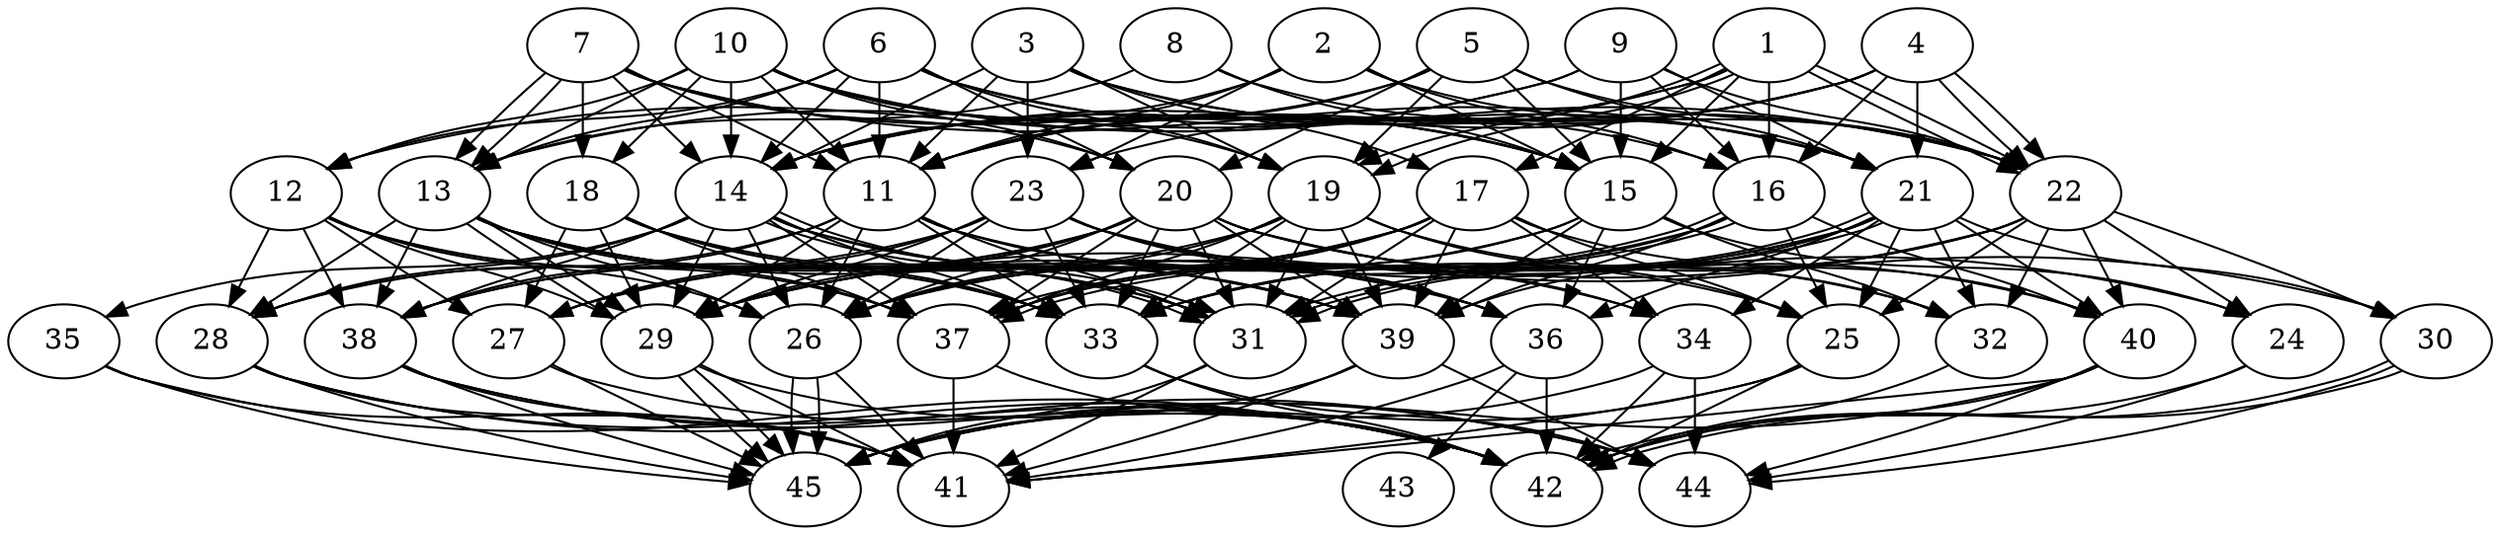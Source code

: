 // DAG automatically generated by daggen at Thu Oct  3 14:07:24 2019
// ./daggen --dot -n 45 --ccr 0.4 --fat 0.7 --regular 0.7 --density 0.9 --mindata 5242880 --maxdata 52428800 
digraph G {
  1 [size="36807680", alpha="0.02", expect_size="14723072"] 
  1 -> 11 [size ="14723072"]
  1 -> 14 [size ="14723072"]
  1 -> 15 [size ="14723072"]
  1 -> 16 [size ="14723072"]
  1 -> 17 [size ="14723072"]
  1 -> 19 [size ="14723072"]
  1 -> 19 [size ="14723072"]
  1 -> 22 [size ="14723072"]
  1 -> 22 [size ="14723072"]
  2 [size="99678720", alpha="0.10", expect_size="39871488"] 
  2 -> 11 [size ="39871488"]
  2 -> 14 [size ="39871488"]
  2 -> 15 [size ="39871488"]
  2 -> 16 [size ="39871488"]
  2 -> 22 [size ="39871488"]
  2 -> 23 [size ="39871488"]
  3 [size="118466560", alpha="0.20", expect_size="47386624"] 
  3 -> 11 [size ="47386624"]
  3 -> 14 [size ="47386624"]
  3 -> 16 [size ="47386624"]
  3 -> 17 [size ="47386624"]
  3 -> 19 [size ="47386624"]
  3 -> 22 [size ="47386624"]
  3 -> 23 [size ="47386624"]
  4 [size="22983680", alpha="0.16", expect_size="9193472"] 
  4 -> 11 [size ="9193472"]
  4 -> 14 [size ="9193472"]
  4 -> 16 [size ="9193472"]
  4 -> 21 [size ="9193472"]
  4 -> 22 [size ="9193472"]
  4 -> 22 [size ="9193472"]
  4 -> 23 [size ="9193472"]
  5 [size="117862400", alpha="0.10", expect_size="47144960"] 
  5 -> 11 [size ="47144960"]
  5 -> 14 [size ="47144960"]
  5 -> 15 [size ="47144960"]
  5 -> 19 [size ="47144960"]
  5 -> 20 [size ="47144960"]
  5 -> 21 [size ="47144960"]
  5 -> 22 [size ="47144960"]
  6 [size="54246400", alpha="0.05", expect_size="21698560"] 
  6 -> 11 [size ="21698560"]
  6 -> 12 [size ="21698560"]
  6 -> 13 [size ="21698560"]
  6 -> 14 [size ="21698560"]
  6 -> 15 [size ="21698560"]
  6 -> 19 [size ="21698560"]
  6 -> 20 [size ="21698560"]
  6 -> 21 [size ="21698560"]
  7 [size="117442560", alpha="0.15", expect_size="46977024"] 
  7 -> 11 [size ="46977024"]
  7 -> 13 [size ="46977024"]
  7 -> 13 [size ="46977024"]
  7 -> 14 [size ="46977024"]
  7 -> 15 [size ="46977024"]
  7 -> 18 [size ="46977024"]
  7 -> 20 [size ="46977024"]
  7 -> 21 [size ="46977024"]
  8 [size="67696640", alpha="0.11", expect_size="27078656"] 
  8 -> 13 [size ="27078656"]
  8 -> 15 [size ="27078656"]
  8 -> 21 [size ="27078656"]
  9 [size="101447680", alpha="0.10", expect_size="40579072"] 
  9 -> 12 [size ="40579072"]
  9 -> 13 [size ="40579072"]
  9 -> 15 [size ="40579072"]
  9 -> 16 [size ="40579072"]
  9 -> 21 [size ="40579072"]
  9 -> 22 [size ="40579072"]
  10 [size="117245440", alpha="0.09", expect_size="46898176"] 
  10 -> 11 [size ="46898176"]
  10 -> 12 [size ="46898176"]
  10 -> 13 [size ="46898176"]
  10 -> 14 [size ="46898176"]
  10 -> 15 [size ="46898176"]
  10 -> 18 [size ="46898176"]
  10 -> 19 [size ="46898176"]
  10 -> 20 [size ="46898176"]
  10 -> 22 [size ="46898176"]
  11 [size="89405440", alpha="0.04", expect_size="35762176"] 
  11 -> 25 [size ="35762176"]
  11 -> 26 [size ="35762176"]
  11 -> 28 [size ="35762176"]
  11 -> 29 [size ="35762176"]
  11 -> 31 [size ="35762176"]
  11 -> 33 [size ="35762176"]
  11 -> 36 [size ="35762176"]
  11 -> 38 [size ="35762176"]
  12 [size="102287360", alpha="0.09", expect_size="40914944"] 
  12 -> 26 [size ="40914944"]
  12 -> 27 [size ="40914944"]
  12 -> 28 [size ="40914944"]
  12 -> 29 [size ="40914944"]
  12 -> 33 [size ="40914944"]
  12 -> 37 [size ="40914944"]
  12 -> 38 [size ="40914944"]
  13 [size="44285440", alpha="0.17", expect_size="17714176"] 
  13 -> 26 [size ="17714176"]
  13 -> 28 [size ="17714176"]
  13 -> 29 [size ="17714176"]
  13 -> 29 [size ="17714176"]
  13 -> 31 [size ="17714176"]
  13 -> 33 [size ="17714176"]
  13 -> 36 [size ="17714176"]
  13 -> 37 [size ="17714176"]
  13 -> 38 [size ="17714176"]
  13 -> 39 [size ="17714176"]
  14 [size="42949120", alpha="0.06", expect_size="17179648"] 
  14 -> 26 [size ="17179648"]
  14 -> 28 [size ="17179648"]
  14 -> 29 [size ="17179648"]
  14 -> 31 [size ="17179648"]
  14 -> 31 [size ="17179648"]
  14 -> 33 [size ="17179648"]
  14 -> 34 [size ="17179648"]
  14 -> 35 [size ="17179648"]
  14 -> 37 [size ="17179648"]
  14 -> 38 [size ="17179648"]
  14 -> 39 [size ="17179648"]
  15 [size="18731520", alpha="0.09", expect_size="7492608"] 
  15 -> 24 [size ="7492608"]
  15 -> 26 [size ="7492608"]
  15 -> 32 [size ="7492608"]
  15 -> 36 [size ="7492608"]
  15 -> 37 [size ="7492608"]
  15 -> 39 [size ="7492608"]
  16 [size="78343680", alpha="0.01", expect_size="31337472"] 
  16 -> 25 [size ="31337472"]
  16 -> 29 [size ="31337472"]
  16 -> 33 [size ="31337472"]
  16 -> 37 [size ="31337472"]
  16 -> 37 [size ="31337472"]
  16 -> 39 [size ="31337472"]
  16 -> 40 [size ="31337472"]
  17 [size="110315520", alpha="0.18", expect_size="44126208"] 
  17 -> 25 [size ="44126208"]
  17 -> 26 [size ="44126208"]
  17 -> 27 [size ="44126208"]
  17 -> 29 [size ="44126208"]
  17 -> 31 [size ="44126208"]
  17 -> 34 [size ="44126208"]
  17 -> 37 [size ="44126208"]
  17 -> 39 [size ="44126208"]
  17 -> 40 [size ="44126208"]
  18 [size="79662080", alpha="0.12", expect_size="31864832"] 
  18 -> 27 [size ="31864832"]
  18 -> 29 [size ="31864832"]
  18 -> 31 [size ="31864832"]
  18 -> 33 [size ="31864832"]
  18 -> 37 [size ="31864832"]
  18 -> 39 [size ="31864832"]
  19 [size="25917440", alpha="0.09", expect_size="10366976"] 
  19 -> 25 [size ="10366976"]
  19 -> 26 [size ="10366976"]
  19 -> 31 [size ="10366976"]
  19 -> 32 [size ="10366976"]
  19 -> 33 [size ="10366976"]
  19 -> 37 [size ="10366976"]
  19 -> 38 [size ="10366976"]
  19 -> 39 [size ="10366976"]
  20 [size="86812160", alpha="0.15", expect_size="34724864"] 
  20 -> 26 [size ="34724864"]
  20 -> 27 [size ="34724864"]
  20 -> 29 [size ="34724864"]
  20 -> 30 [size ="34724864"]
  20 -> 31 [size ="34724864"]
  20 -> 32 [size ="34724864"]
  20 -> 33 [size ="34724864"]
  20 -> 37 [size ="34724864"]
  20 -> 38 [size ="34724864"]
  20 -> 39 [size ="34724864"]
  20 -> 40 [size ="34724864"]
  21 [size="19415040", alpha="0.05", expect_size="7766016"] 
  21 -> 25 [size ="7766016"]
  21 -> 26 [size ="7766016"]
  21 -> 30 [size ="7766016"]
  21 -> 31 [size ="7766016"]
  21 -> 31 [size ="7766016"]
  21 -> 32 [size ="7766016"]
  21 -> 33 [size ="7766016"]
  21 -> 34 [size ="7766016"]
  21 -> 36 [size ="7766016"]
  21 -> 39 [size ="7766016"]
  21 -> 40 [size ="7766016"]
  22 [size="44026880", alpha="0.10", expect_size="17610752"] 
  22 -> 24 [size ="17610752"]
  22 -> 25 [size ="17610752"]
  22 -> 29 [size ="17610752"]
  22 -> 30 [size ="17610752"]
  22 -> 31 [size ="17610752"]
  22 -> 32 [size ="17610752"]
  22 -> 33 [size ="17610752"]
  22 -> 40 [size ="17610752"]
  23 [size="96739840", alpha="0.13", expect_size="38695936"] 
  23 -> 24 [size ="38695936"]
  23 -> 26 [size ="38695936"]
  23 -> 27 [size ="38695936"]
  23 -> 28 [size ="38695936"]
  23 -> 29 [size ="38695936"]
  23 -> 33 [size ="38695936"]
  23 -> 34 [size ="38695936"]
  23 -> 36 [size ="38695936"]
  24 [size="78261760", alpha="0.17", expect_size="31304704"] 
  24 -> 42 [size ="31304704"]
  24 -> 44 [size ="31304704"]
  25 [size="113349120", alpha="0.19", expect_size="45339648"] 
  25 -> 41 [size ="45339648"]
  25 -> 42 [size ="45339648"]
  25 -> 45 [size ="45339648"]
  26 [size="46594560", alpha="0.08", expect_size="18637824"] 
  26 -> 41 [size ="18637824"]
  26 -> 45 [size ="18637824"]
  26 -> 45 [size ="18637824"]
  27 [size="52904960", alpha="0.15", expect_size="21161984"] 
  27 -> 42 [size ="21161984"]
  27 -> 45 [size ="21161984"]
  28 [size="43353600", alpha="0.11", expect_size="17341440"] 
  28 -> 41 [size ="17341440"]
  28 -> 42 [size ="17341440"]
  28 -> 44 [size ="17341440"]
  28 -> 45 [size ="17341440"]
  29 [size="112796160", alpha="0.02", expect_size="45118464"] 
  29 -> 41 [size ="45118464"]
  29 -> 42 [size ="45118464"]
  29 -> 45 [size ="45118464"]
  29 -> 45 [size ="45118464"]
  30 [size="47700480", alpha="0.11", expect_size="19080192"] 
  30 -> 42 [size ="19080192"]
  30 -> 42 [size ="19080192"]
  30 -> 44 [size ="19080192"]
  31 [size="18882560", alpha="0.13", expect_size="7553024"] 
  31 -> 41 [size ="7553024"]
  31 -> 45 [size ="7553024"]
  32 [size="50048000", alpha="0.09", expect_size="20019200"] 
  32 -> 42 [size ="20019200"]
  33 [size="109800960", alpha="0.12", expect_size="43920384"] 
  33 -> 42 [size ="43920384"]
  33 -> 44 [size ="43920384"]
  34 [size="67576320", alpha="0.19", expect_size="27030528"] 
  34 -> 42 [size ="27030528"]
  34 -> 44 [size ="27030528"]
  34 -> 45 [size ="27030528"]
  35 [size="51215360", alpha="0.07", expect_size="20486144"] 
  35 -> 41 [size ="20486144"]
  35 -> 42 [size ="20486144"]
  35 -> 45 [size ="20486144"]
  36 [size="47508480", alpha="0.06", expect_size="19003392"] 
  36 -> 41 [size ="19003392"]
  36 -> 42 [size ="19003392"]
  36 -> 43 [size ="19003392"]
  37 [size="97597440", alpha="0.01", expect_size="39038976"] 
  37 -> 41 [size ="39038976"]
  37 -> 42 [size ="39038976"]
  38 [size="69885440", alpha="0.08", expect_size="27954176"] 
  38 -> 41 [size ="27954176"]
  38 -> 42 [size ="27954176"]
  38 -> 44 [size ="27954176"]
  38 -> 45 [size ="27954176"]
  39 [size="18967040", alpha="0.17", expect_size="7586816"] 
  39 -> 41 [size ="7586816"]
  39 -> 44 [size ="7586816"]
  39 -> 45 [size ="7586816"]
  40 [size="33180160", alpha="0.19", expect_size="13272064"] 
  40 -> 41 [size ="13272064"]
  40 -> 42 [size ="13272064"]
  40 -> 44 [size ="13272064"]
  40 -> 45 [size ="13272064"]
  41 [size="98703360", alpha="0.02", expect_size="39481344"] 
  42 [size="55900160", alpha="0.09", expect_size="22360064"] 
  43 [size="111918080", alpha="0.11", expect_size="44767232"] 
  44 [size="62013440", alpha="0.04", expect_size="24805376"] 
  45 [size="53987840", alpha="0.15", expect_size="21595136"] 
}
